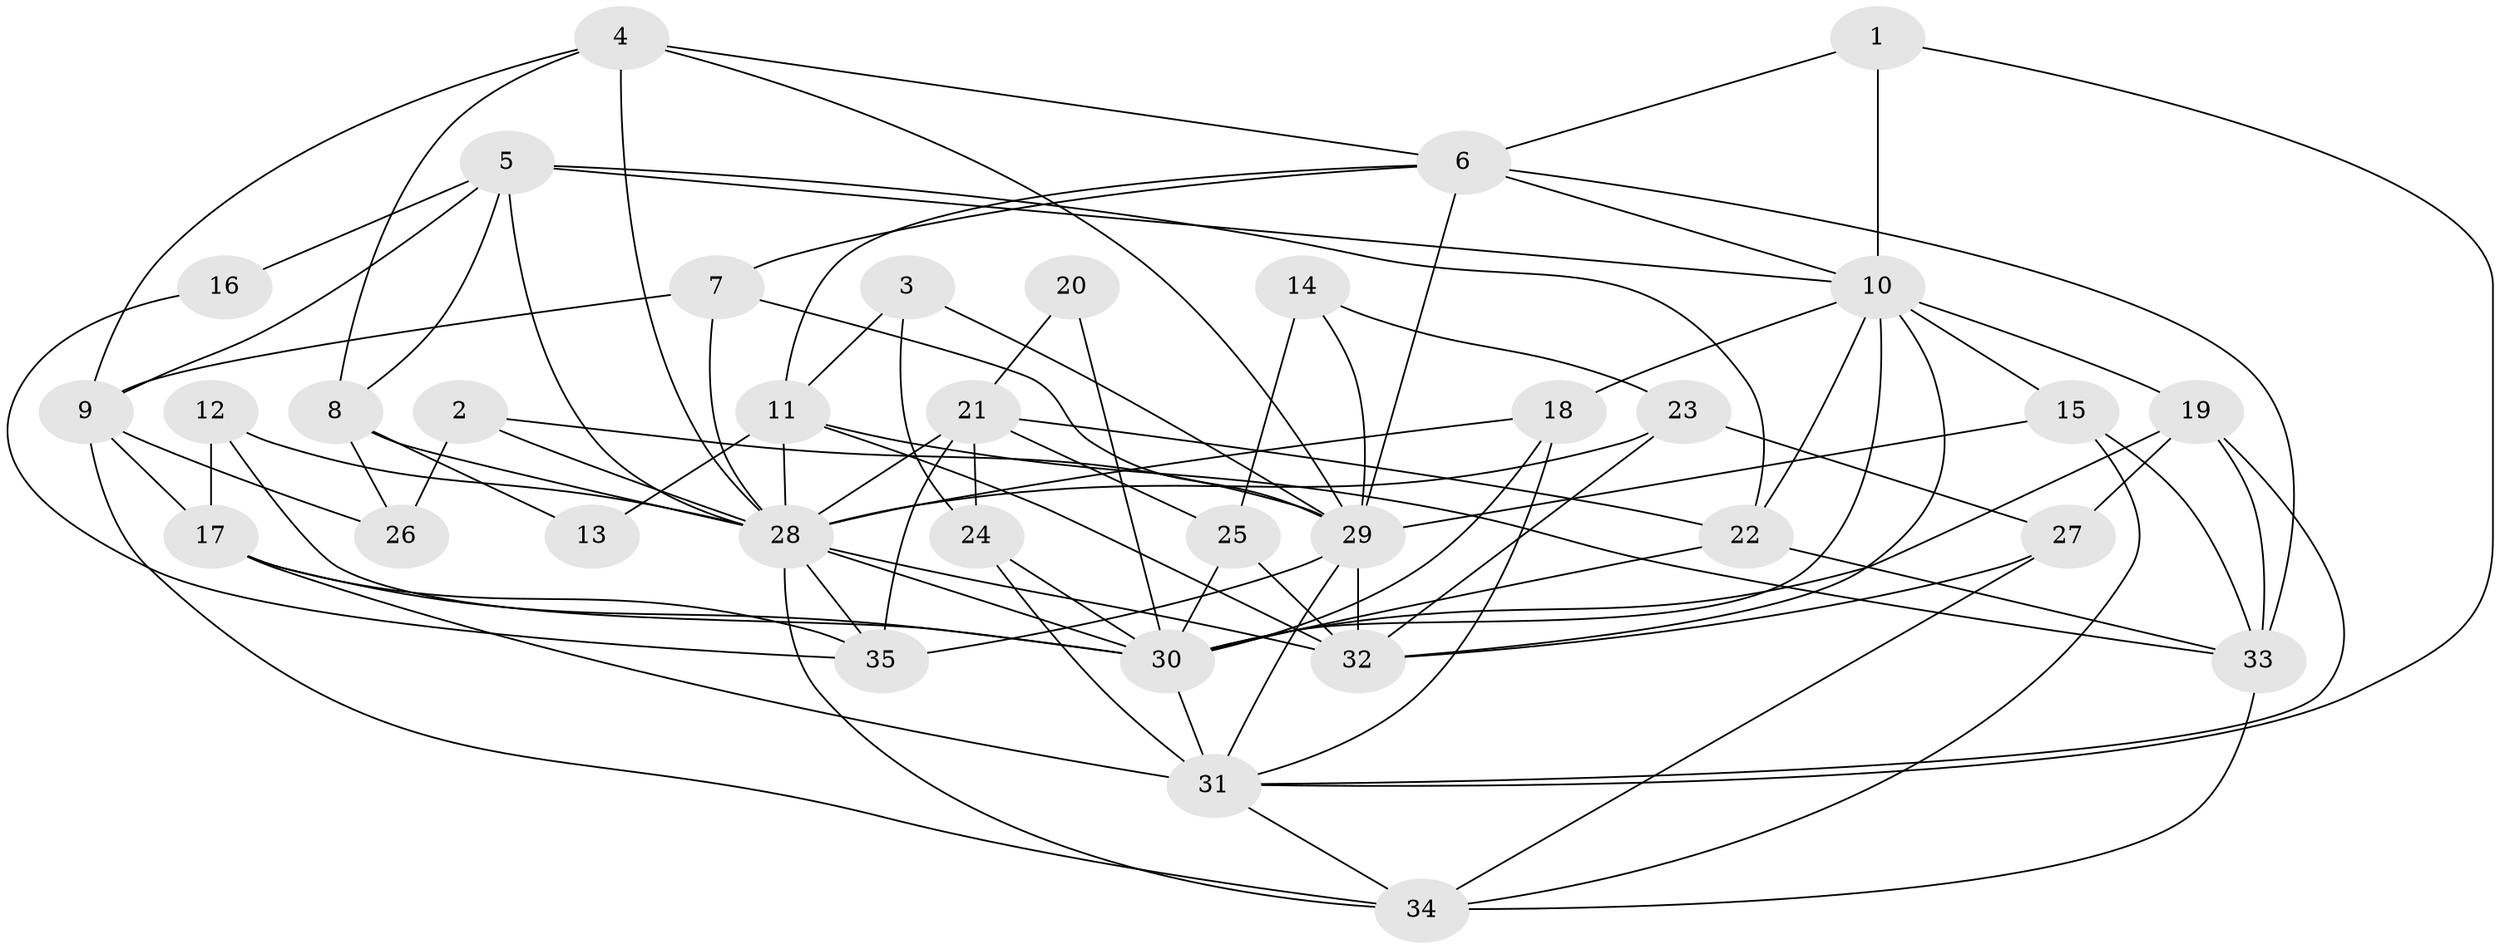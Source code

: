 // original degree distribution, {4: 0.2463768115942029, 6: 0.07246376811594203, 2: 0.11594202898550725, 5: 0.17391304347826086, 3: 0.3188405797101449, 7: 0.057971014492753624, 8: 0.014492753623188406}
// Generated by graph-tools (version 1.1) at 2025/26/03/09/25 03:26:10]
// undirected, 35 vertices, 92 edges
graph export_dot {
graph [start="1"]
  node [color=gray90,style=filled];
  1;
  2;
  3;
  4;
  5;
  6;
  7;
  8;
  9;
  10;
  11;
  12;
  13;
  14;
  15;
  16;
  17;
  18;
  19;
  20;
  21;
  22;
  23;
  24;
  25;
  26;
  27;
  28;
  29;
  30;
  31;
  32;
  33;
  34;
  35;
  1 -- 6 [weight=1.0];
  1 -- 10 [weight=1.0];
  1 -- 31 [weight=1.0];
  2 -- 26 [weight=1.0];
  2 -- 28 [weight=1.0];
  2 -- 29 [weight=1.0];
  3 -- 11 [weight=1.0];
  3 -- 24 [weight=1.0];
  3 -- 29 [weight=1.0];
  4 -- 6 [weight=1.0];
  4 -- 8 [weight=1.0];
  4 -- 9 [weight=1.0];
  4 -- 28 [weight=1.0];
  4 -- 29 [weight=1.0];
  5 -- 8 [weight=1.0];
  5 -- 9 [weight=1.0];
  5 -- 10 [weight=1.0];
  5 -- 16 [weight=1.0];
  5 -- 22 [weight=1.0];
  5 -- 28 [weight=1.0];
  6 -- 7 [weight=1.0];
  6 -- 10 [weight=1.0];
  6 -- 11 [weight=1.0];
  6 -- 29 [weight=2.0];
  6 -- 33 [weight=1.0];
  7 -- 9 [weight=1.0];
  7 -- 28 [weight=1.0];
  7 -- 29 [weight=1.0];
  8 -- 13 [weight=1.0];
  8 -- 26 [weight=2.0];
  8 -- 28 [weight=1.0];
  9 -- 17 [weight=1.0];
  9 -- 26 [weight=1.0];
  9 -- 34 [weight=1.0];
  10 -- 15 [weight=1.0];
  10 -- 18 [weight=1.0];
  10 -- 19 [weight=1.0];
  10 -- 22 [weight=1.0];
  10 -- 30 [weight=1.0];
  10 -- 32 [weight=1.0];
  11 -- 13 [weight=1.0];
  11 -- 28 [weight=1.0];
  11 -- 32 [weight=1.0];
  11 -- 33 [weight=1.0];
  12 -- 17 [weight=1.0];
  12 -- 28 [weight=1.0];
  12 -- 30 [weight=1.0];
  14 -- 23 [weight=1.0];
  14 -- 25 [weight=1.0];
  14 -- 29 [weight=1.0];
  15 -- 29 [weight=1.0];
  15 -- 33 [weight=1.0];
  15 -- 34 [weight=1.0];
  16 -- 35 [weight=1.0];
  17 -- 30 [weight=1.0];
  17 -- 31 [weight=1.0];
  17 -- 35 [weight=1.0];
  18 -- 28 [weight=1.0];
  18 -- 30 [weight=1.0];
  18 -- 31 [weight=1.0];
  19 -- 27 [weight=1.0];
  19 -- 30 [weight=1.0];
  19 -- 31 [weight=1.0];
  19 -- 33 [weight=1.0];
  20 -- 21 [weight=1.0];
  20 -- 30 [weight=1.0];
  21 -- 22 [weight=1.0];
  21 -- 24 [weight=1.0];
  21 -- 25 [weight=1.0];
  21 -- 28 [weight=1.0];
  21 -- 35 [weight=2.0];
  22 -- 30 [weight=1.0];
  22 -- 33 [weight=1.0];
  23 -- 27 [weight=1.0];
  23 -- 28 [weight=2.0];
  23 -- 32 [weight=1.0];
  24 -- 30 [weight=1.0];
  24 -- 31 [weight=1.0];
  25 -- 30 [weight=1.0];
  25 -- 32 [weight=2.0];
  27 -- 32 [weight=1.0];
  27 -- 34 [weight=1.0];
  28 -- 30 [weight=3.0];
  28 -- 32 [weight=1.0];
  28 -- 34 [weight=1.0];
  28 -- 35 [weight=1.0];
  29 -- 31 [weight=1.0];
  29 -- 32 [weight=2.0];
  29 -- 35 [weight=1.0];
  30 -- 31 [weight=3.0];
  31 -- 34 [weight=1.0];
  33 -- 34 [weight=1.0];
}
